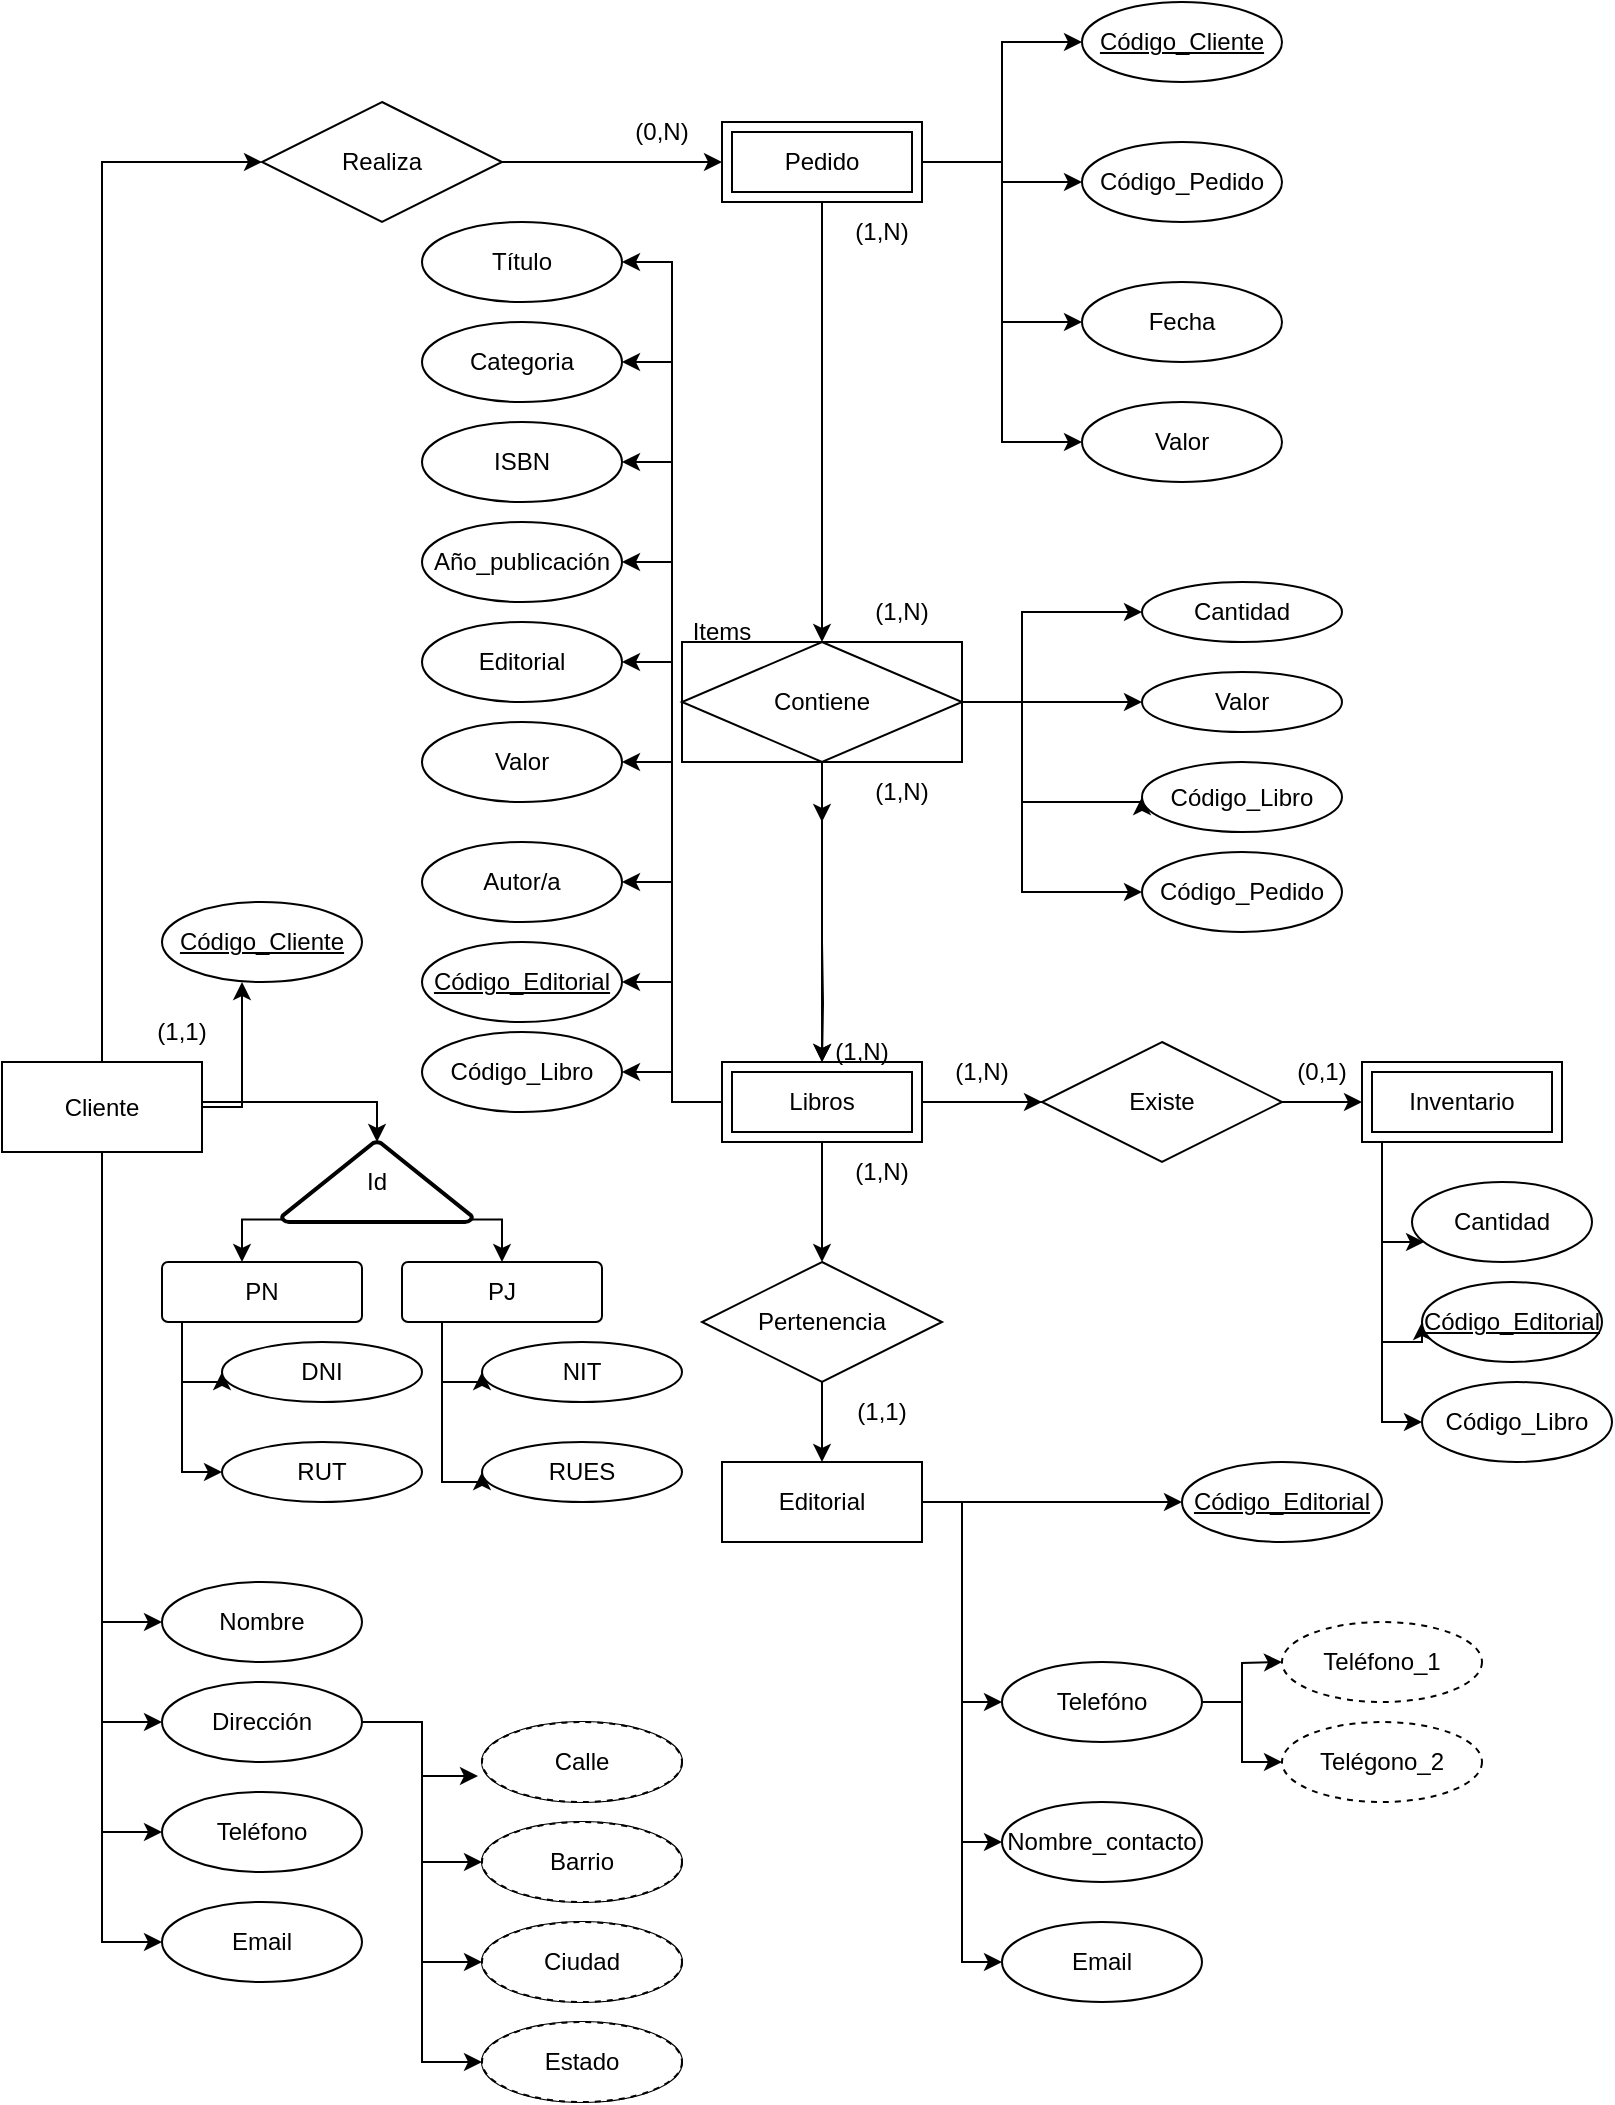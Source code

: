<mxfile version="26.2.14">
  <diagram name="Página-1" id="ceBpaVaIlLMgrFAXWiwR">
    <mxGraphModel dx="872" dy="431" grid="1" gridSize="10" guides="1" tooltips="1" connect="1" arrows="1" fold="1" page="1" pageScale="1" pageWidth="827" pageHeight="1169" math="0" shadow="0">
      <root>
        <mxCell id="0" />
        <mxCell id="1" parent="0" />
        <mxCell id="bDxKb_9HD-UwIdmwbNHL-8" style="edgeStyle=orthogonalEdgeStyle;rounded=0;orthogonalLoop=1;jettySize=auto;html=1;exitX=0.5;exitY=0;exitDx=0;exitDy=0;entryX=0;entryY=0.5;entryDx=0;entryDy=0;" parent="1" source="bDxKb_9HD-UwIdmwbNHL-1" target="bDxKb_9HD-UwIdmwbNHL-7" edge="1">
          <mxGeometry relative="1" as="geometry" />
        </mxCell>
        <mxCell id="KLPqZJbN-oKYMXdkVxuc-2" style="edgeStyle=orthogonalEdgeStyle;rounded=0;orthogonalLoop=1;jettySize=auto;html=1;exitX=0.5;exitY=1;exitDx=0;exitDy=0;entryX=0;entryY=0.5;entryDx=0;entryDy=0;" edge="1" parent="1" source="bDxKb_9HD-UwIdmwbNHL-1" target="KLPqZJbN-oKYMXdkVxuc-1">
          <mxGeometry relative="1" as="geometry" />
        </mxCell>
        <mxCell id="KLPqZJbN-oKYMXdkVxuc-4" style="edgeStyle=orthogonalEdgeStyle;rounded=0;orthogonalLoop=1;jettySize=auto;html=1;exitX=0.5;exitY=1;exitDx=0;exitDy=0;entryX=0;entryY=0.5;entryDx=0;entryDy=0;" edge="1" parent="1" source="bDxKb_9HD-UwIdmwbNHL-1" target="KLPqZJbN-oKYMXdkVxuc-3">
          <mxGeometry relative="1" as="geometry" />
        </mxCell>
        <mxCell id="KLPqZJbN-oKYMXdkVxuc-9" style="edgeStyle=orthogonalEdgeStyle;rounded=0;orthogonalLoop=1;jettySize=auto;html=1;exitX=0.5;exitY=1;exitDx=0;exitDy=0;entryX=0;entryY=0.5;entryDx=0;entryDy=0;" edge="1" parent="1" source="bDxKb_9HD-UwIdmwbNHL-1" target="KLPqZJbN-oKYMXdkVxuc-7">
          <mxGeometry relative="1" as="geometry" />
        </mxCell>
        <mxCell id="KLPqZJbN-oKYMXdkVxuc-10" style="edgeStyle=orthogonalEdgeStyle;rounded=0;orthogonalLoop=1;jettySize=auto;html=1;exitX=0.5;exitY=1;exitDx=0;exitDy=0;entryX=0;entryY=0.5;entryDx=0;entryDy=0;" edge="1" parent="1" source="bDxKb_9HD-UwIdmwbNHL-1" target="KLPqZJbN-oKYMXdkVxuc-8">
          <mxGeometry relative="1" as="geometry" />
        </mxCell>
        <mxCell id="bDxKb_9HD-UwIdmwbNHL-1" value="Cliente" style="whiteSpace=wrap;html=1;align=center;" parent="1" vertex="1">
          <mxGeometry x="20" y="560" width="100" height="45" as="geometry" />
        </mxCell>
        <mxCell id="bDxKb_9HD-UwIdmwbNHL-14" style="edgeStyle=orthogonalEdgeStyle;rounded=0;orthogonalLoop=1;jettySize=auto;html=1;exitX=0.5;exitY=1;exitDx=0;exitDy=0;entryX=0.5;entryY=0;entryDx=0;entryDy=0;" parent="1" source="bDxKb_9HD-UwIdmwbNHL-28" edge="1">
          <mxGeometry relative="1" as="geometry">
            <mxPoint x="430" y="440" as="targetPoint" />
          </mxGeometry>
        </mxCell>
        <mxCell id="KLPqZJbN-oKYMXdkVxuc-39" style="edgeStyle=orthogonalEdgeStyle;rounded=0;orthogonalLoop=1;jettySize=auto;html=1;entryX=0;entryY=0.5;entryDx=0;entryDy=0;" edge="1" parent="1" target="KLPqZJbN-oKYMXdkVxuc-37">
          <mxGeometry relative="1" as="geometry">
            <mxPoint x="510" y="110" as="sourcePoint" />
            <Array as="points">
              <mxPoint x="520" y="110" />
              <mxPoint x="520" y="190" />
            </Array>
          </mxGeometry>
        </mxCell>
        <mxCell id="KLPqZJbN-oKYMXdkVxuc-40" style="edgeStyle=orthogonalEdgeStyle;rounded=0;orthogonalLoop=1;jettySize=auto;html=1;exitX=1;exitY=0.5;exitDx=0;exitDy=0;entryX=0;entryY=0.5;entryDx=0;entryDy=0;" edge="1" parent="1" source="bDxKb_9HD-UwIdmwbNHL-2" target="KLPqZJbN-oKYMXdkVxuc-38">
          <mxGeometry relative="1" as="geometry" />
        </mxCell>
        <mxCell id="KLPqZJbN-oKYMXdkVxuc-82" style="edgeStyle=orthogonalEdgeStyle;rounded=0;orthogonalLoop=1;jettySize=auto;html=1;exitX=1;exitY=0.5;exitDx=0;exitDy=0;entryX=0;entryY=0.5;entryDx=0;entryDy=0;" edge="1" parent="1" source="bDxKb_9HD-UwIdmwbNHL-2" target="KLPqZJbN-oKYMXdkVxuc-81">
          <mxGeometry relative="1" as="geometry">
            <Array as="points">
              <mxPoint x="520" y="110" />
              <mxPoint x="520" y="50" />
            </Array>
          </mxGeometry>
        </mxCell>
        <mxCell id="KLPqZJbN-oKYMXdkVxuc-89" style="edgeStyle=orthogonalEdgeStyle;rounded=0;orthogonalLoop=1;jettySize=auto;html=1;exitX=1;exitY=0.5;exitDx=0;exitDy=0;entryX=0;entryY=0.5;entryDx=0;entryDy=0;" edge="1" parent="1" source="bDxKb_9HD-UwIdmwbNHL-2" target="KLPqZJbN-oKYMXdkVxuc-88">
          <mxGeometry relative="1" as="geometry" />
        </mxCell>
        <mxCell id="bDxKb_9HD-UwIdmwbNHL-2" value="Pedido" style="shape=ext;margin=3;double=1;whiteSpace=wrap;html=1;align=center;" parent="1" vertex="1">
          <mxGeometry x="380" y="90" width="100" height="40" as="geometry" />
        </mxCell>
        <mxCell id="KLPqZJbN-oKYMXdkVxuc-71" style="edgeStyle=orthogonalEdgeStyle;rounded=0;orthogonalLoop=1;jettySize=auto;html=1;exitX=1;exitY=0.5;exitDx=0;exitDy=0;entryX=0;entryY=0.5;entryDx=0;entryDy=0;" edge="1" parent="1" source="bDxKb_9HD-UwIdmwbNHL-3" target="KLPqZJbN-oKYMXdkVxuc-59">
          <mxGeometry relative="1" as="geometry" />
        </mxCell>
        <mxCell id="KLPqZJbN-oKYMXdkVxuc-72" style="edgeStyle=orthogonalEdgeStyle;rounded=0;orthogonalLoop=1;jettySize=auto;html=1;exitX=1;exitY=0.5;exitDx=0;exitDy=0;entryX=0;entryY=0.5;entryDx=0;entryDy=0;" edge="1" parent="1" source="bDxKb_9HD-UwIdmwbNHL-3" target="KLPqZJbN-oKYMXdkVxuc-60">
          <mxGeometry relative="1" as="geometry" />
        </mxCell>
        <mxCell id="KLPqZJbN-oKYMXdkVxuc-73" style="edgeStyle=orthogonalEdgeStyle;rounded=0;orthogonalLoop=1;jettySize=auto;html=1;exitX=1;exitY=0.5;exitDx=0;exitDy=0;entryX=0;entryY=0.5;entryDx=0;entryDy=0;" edge="1" parent="1" source="bDxKb_9HD-UwIdmwbNHL-3" target="KLPqZJbN-oKYMXdkVxuc-61">
          <mxGeometry relative="1" as="geometry" />
        </mxCell>
        <mxCell id="KLPqZJbN-oKYMXdkVxuc-80" style="edgeStyle=orthogonalEdgeStyle;rounded=0;orthogonalLoop=1;jettySize=auto;html=1;exitX=1;exitY=0.5;exitDx=0;exitDy=0;entryX=0;entryY=0.5;entryDx=0;entryDy=0;" edge="1" parent="1" source="bDxKb_9HD-UwIdmwbNHL-3" target="KLPqZJbN-oKYMXdkVxuc-79">
          <mxGeometry relative="1" as="geometry" />
        </mxCell>
        <mxCell id="bDxKb_9HD-UwIdmwbNHL-3" value="Editorial" style="whiteSpace=wrap;html=1;align=center;" parent="1" vertex="1">
          <mxGeometry x="380" y="760" width="100" height="40" as="geometry" />
        </mxCell>
        <mxCell id="bDxKb_9HD-UwIdmwbNHL-19" style="edgeStyle=orthogonalEdgeStyle;rounded=0;orthogonalLoop=1;jettySize=auto;html=1;exitX=0.5;exitY=1;exitDx=0;exitDy=0;entryX=0.5;entryY=0;entryDx=0;entryDy=0;" parent="1" source="bDxKb_9HD-UwIdmwbNHL-4" target="bDxKb_9HD-UwIdmwbNHL-18" edge="1">
          <mxGeometry relative="1" as="geometry" />
        </mxCell>
        <mxCell id="bDxKb_9HD-UwIdmwbNHL-23" style="edgeStyle=orthogonalEdgeStyle;rounded=0;orthogonalLoop=1;jettySize=auto;html=1;exitX=1;exitY=0.5;exitDx=0;exitDy=0;entryX=0;entryY=0.5;entryDx=0;entryDy=0;" parent="1" source="bDxKb_9HD-UwIdmwbNHL-4" target="bDxKb_9HD-UwIdmwbNHL-6" edge="1">
          <mxGeometry relative="1" as="geometry" />
        </mxCell>
        <mxCell id="bDxKb_9HD-UwIdmwbNHL-25" style="edgeStyle=orthogonalEdgeStyle;rounded=0;orthogonalLoop=1;jettySize=auto;html=1;exitX=1;exitY=0.5;exitDx=0;exitDy=0;entryX=0;entryY=0.5;entryDx=0;entryDy=0;" parent="1" source="bDxKb_9HD-UwIdmwbNHL-4" target="bDxKb_9HD-UwIdmwbNHL-24" edge="1">
          <mxGeometry relative="1" as="geometry" />
        </mxCell>
        <mxCell id="KLPqZJbN-oKYMXdkVxuc-52" style="edgeStyle=orthogonalEdgeStyle;rounded=0;orthogonalLoop=1;jettySize=auto;html=1;exitX=0;exitY=0.5;exitDx=0;exitDy=0;entryX=1;entryY=0.5;entryDx=0;entryDy=0;" edge="1" parent="1" source="bDxKb_9HD-UwIdmwbNHL-4" target="KLPqZJbN-oKYMXdkVxuc-43">
          <mxGeometry relative="1" as="geometry" />
        </mxCell>
        <mxCell id="KLPqZJbN-oKYMXdkVxuc-53" style="edgeStyle=orthogonalEdgeStyle;rounded=0;orthogonalLoop=1;jettySize=auto;html=1;exitX=0;exitY=0.5;exitDx=0;exitDy=0;entryX=1;entryY=0.5;entryDx=0;entryDy=0;" edge="1" parent="1" source="bDxKb_9HD-UwIdmwbNHL-4" target="KLPqZJbN-oKYMXdkVxuc-44">
          <mxGeometry relative="1" as="geometry" />
        </mxCell>
        <mxCell id="KLPqZJbN-oKYMXdkVxuc-54" style="edgeStyle=orthogonalEdgeStyle;rounded=0;orthogonalLoop=1;jettySize=auto;html=1;exitX=0;exitY=0.5;exitDx=0;exitDy=0;entryX=1;entryY=0.5;entryDx=0;entryDy=0;" edge="1" parent="1" source="bDxKb_9HD-UwIdmwbNHL-4" target="KLPqZJbN-oKYMXdkVxuc-45">
          <mxGeometry relative="1" as="geometry" />
        </mxCell>
        <mxCell id="KLPqZJbN-oKYMXdkVxuc-55" style="edgeStyle=orthogonalEdgeStyle;rounded=0;orthogonalLoop=1;jettySize=auto;html=1;exitX=0;exitY=0.5;exitDx=0;exitDy=0;entryX=1;entryY=0.5;entryDx=0;entryDy=0;" edge="1" parent="1" source="bDxKb_9HD-UwIdmwbNHL-4" target="KLPqZJbN-oKYMXdkVxuc-46">
          <mxGeometry relative="1" as="geometry" />
        </mxCell>
        <mxCell id="KLPqZJbN-oKYMXdkVxuc-56" style="edgeStyle=orthogonalEdgeStyle;rounded=0;orthogonalLoop=1;jettySize=auto;html=1;exitX=0;exitY=0.5;exitDx=0;exitDy=0;entryX=1;entryY=0.5;entryDx=0;entryDy=0;" edge="1" parent="1" source="bDxKb_9HD-UwIdmwbNHL-4" target="KLPqZJbN-oKYMXdkVxuc-47">
          <mxGeometry relative="1" as="geometry" />
        </mxCell>
        <mxCell id="KLPqZJbN-oKYMXdkVxuc-57" style="edgeStyle=orthogonalEdgeStyle;rounded=0;orthogonalLoop=1;jettySize=auto;html=1;exitX=0;exitY=0.5;exitDx=0;exitDy=0;entryX=1;entryY=0.5;entryDx=0;entryDy=0;" edge="1" parent="1" source="bDxKb_9HD-UwIdmwbNHL-4" target="KLPqZJbN-oKYMXdkVxuc-48">
          <mxGeometry relative="1" as="geometry" />
        </mxCell>
        <mxCell id="KLPqZJbN-oKYMXdkVxuc-58" style="edgeStyle=orthogonalEdgeStyle;rounded=0;orthogonalLoop=1;jettySize=auto;html=1;exitX=0;exitY=0.5;exitDx=0;exitDy=0;entryX=1;entryY=0.5;entryDx=0;entryDy=0;" edge="1" parent="1" source="bDxKb_9HD-UwIdmwbNHL-4" target="KLPqZJbN-oKYMXdkVxuc-49">
          <mxGeometry relative="1" as="geometry" />
        </mxCell>
        <mxCell id="KLPqZJbN-oKYMXdkVxuc-84" style="edgeStyle=orthogonalEdgeStyle;rounded=0;orthogonalLoop=1;jettySize=auto;html=1;exitX=0;exitY=0.5;exitDx=0;exitDy=0;entryX=1;entryY=0.5;entryDx=0;entryDy=0;" edge="1" parent="1" source="bDxKb_9HD-UwIdmwbNHL-4" target="KLPqZJbN-oKYMXdkVxuc-83">
          <mxGeometry relative="1" as="geometry" />
        </mxCell>
        <mxCell id="KLPqZJbN-oKYMXdkVxuc-101" style="edgeStyle=orthogonalEdgeStyle;rounded=0;orthogonalLoop=1;jettySize=auto;html=1;exitX=0;exitY=0.5;exitDx=0;exitDy=0;entryX=1;entryY=0.5;entryDx=0;entryDy=0;" edge="1" parent="1" source="bDxKb_9HD-UwIdmwbNHL-4" target="KLPqZJbN-oKYMXdkVxuc-97">
          <mxGeometry relative="1" as="geometry" />
        </mxCell>
        <mxCell id="bDxKb_9HD-UwIdmwbNHL-4" value="Libros" style="shape=ext;margin=3;double=1;whiteSpace=wrap;html=1;align=center;" parent="1" vertex="1">
          <mxGeometry x="380" y="560" width="100" height="40" as="geometry" />
        </mxCell>
        <mxCell id="KLPqZJbN-oKYMXdkVxuc-42" style="edgeStyle=orthogonalEdgeStyle;rounded=0;orthogonalLoop=1;jettySize=auto;html=1;exitX=0.5;exitY=1;exitDx=0;exitDy=0;" edge="1" parent="1" source="bDxKb_9HD-UwIdmwbNHL-6" target="KLPqZJbN-oKYMXdkVxuc-41">
          <mxGeometry relative="1" as="geometry">
            <Array as="points">
              <mxPoint x="710" y="600" />
              <mxPoint x="710" y="650" />
            </Array>
          </mxGeometry>
        </mxCell>
        <mxCell id="KLPqZJbN-oKYMXdkVxuc-87" style="edgeStyle=orthogonalEdgeStyle;rounded=0;orthogonalLoop=1;jettySize=auto;html=1;exitX=0;exitY=1;exitDx=0;exitDy=0;entryX=0;entryY=0.5;entryDx=0;entryDy=0;" edge="1" parent="1" source="bDxKb_9HD-UwIdmwbNHL-6" target="KLPqZJbN-oKYMXdkVxuc-85">
          <mxGeometry relative="1" as="geometry">
            <Array as="points">
              <mxPoint x="710" y="600" />
              <mxPoint x="710" y="700" />
            </Array>
          </mxGeometry>
        </mxCell>
        <mxCell id="KLPqZJbN-oKYMXdkVxuc-99" style="edgeStyle=orthogonalEdgeStyle;rounded=0;orthogonalLoop=1;jettySize=auto;html=1;exitX=0;exitY=1;exitDx=0;exitDy=0;entryX=0;entryY=0.5;entryDx=0;entryDy=0;" edge="1" parent="1" source="bDxKb_9HD-UwIdmwbNHL-6" target="KLPqZJbN-oKYMXdkVxuc-98">
          <mxGeometry relative="1" as="geometry">
            <Array as="points">
              <mxPoint x="710" y="600" />
              <mxPoint x="710" y="740" />
            </Array>
          </mxGeometry>
        </mxCell>
        <mxCell id="bDxKb_9HD-UwIdmwbNHL-6" value="Inventario" style="shape=ext;margin=3;double=1;whiteSpace=wrap;html=1;align=center;" parent="1" vertex="1">
          <mxGeometry x="700" y="560" width="100" height="40" as="geometry" />
        </mxCell>
        <mxCell id="bDxKb_9HD-UwIdmwbNHL-9" style="edgeStyle=orthogonalEdgeStyle;rounded=0;orthogonalLoop=1;jettySize=auto;html=1;exitX=1;exitY=0.5;exitDx=0;exitDy=0;entryX=0;entryY=0.5;entryDx=0;entryDy=0;" parent="1" source="bDxKb_9HD-UwIdmwbNHL-7" target="bDxKb_9HD-UwIdmwbNHL-2" edge="1">
          <mxGeometry relative="1" as="geometry" />
        </mxCell>
        <mxCell id="bDxKb_9HD-UwIdmwbNHL-7" value="Realiza" style="shape=rhombus;perimeter=rhombusPerimeter;whiteSpace=wrap;html=1;align=center;" parent="1" vertex="1">
          <mxGeometry x="150" y="80" width="120" height="60" as="geometry" />
        </mxCell>
        <mxCell id="bDxKb_9HD-UwIdmwbNHL-11" value="(1,1)" style="text;html=1;align=center;verticalAlign=middle;whiteSpace=wrap;rounded=0;" parent="1" vertex="1">
          <mxGeometry x="80" y="530" width="60" height="30" as="geometry" />
        </mxCell>
        <mxCell id="bDxKb_9HD-UwIdmwbNHL-12" value="(0,N)" style="text;html=1;align=center;verticalAlign=middle;whiteSpace=wrap;rounded=0;" parent="1" vertex="1">
          <mxGeometry x="320" y="80" width="60" height="30" as="geometry" />
        </mxCell>
        <mxCell id="bDxKb_9HD-UwIdmwbNHL-15" style="edgeStyle=orthogonalEdgeStyle;rounded=0;orthogonalLoop=1;jettySize=auto;html=1;exitX=0.5;exitY=1;exitDx=0;exitDy=0;entryX=0.5;entryY=0;entryDx=0;entryDy=0;" parent="1" target="bDxKb_9HD-UwIdmwbNHL-4" edge="1">
          <mxGeometry relative="1" as="geometry">
            <mxPoint x="430" y="530" as="targetPoint" />
            <mxPoint x="430" y="500" as="sourcePoint" />
            <Array as="points" />
          </mxGeometry>
        </mxCell>
        <mxCell id="bDxKb_9HD-UwIdmwbNHL-16" value="(1,N)" style="text;html=1;align=center;verticalAlign=middle;whiteSpace=wrap;rounded=0;" parent="1" vertex="1">
          <mxGeometry x="430" y="130" width="60" height="30" as="geometry" />
        </mxCell>
        <mxCell id="bDxKb_9HD-UwIdmwbNHL-17" value="(1,N)" style="text;html=1;align=center;verticalAlign=middle;whiteSpace=wrap;rounded=0;" parent="1" vertex="1">
          <mxGeometry x="440" y="410" width="60" height="30" as="geometry" />
        </mxCell>
        <mxCell id="bDxKb_9HD-UwIdmwbNHL-20" style="edgeStyle=orthogonalEdgeStyle;rounded=0;orthogonalLoop=1;jettySize=auto;html=1;exitX=0.5;exitY=1;exitDx=0;exitDy=0;entryX=0.5;entryY=0;entryDx=0;entryDy=0;" parent="1" source="bDxKb_9HD-UwIdmwbNHL-18" target="bDxKb_9HD-UwIdmwbNHL-3" edge="1">
          <mxGeometry relative="1" as="geometry" />
        </mxCell>
        <mxCell id="bDxKb_9HD-UwIdmwbNHL-18" value="Pertenencia" style="shape=rhombus;perimeter=rhombusPerimeter;whiteSpace=wrap;html=1;align=center;" parent="1" vertex="1">
          <mxGeometry x="370" y="660" width="120" height="60" as="geometry" />
        </mxCell>
        <mxCell id="bDxKb_9HD-UwIdmwbNHL-21" value="(1,N)" style="text;html=1;align=center;verticalAlign=middle;whiteSpace=wrap;rounded=0;" parent="1" vertex="1">
          <mxGeometry x="430" y="600" width="60" height="30" as="geometry" />
        </mxCell>
        <mxCell id="bDxKb_9HD-UwIdmwbNHL-22" value="(1,1)" style="text;html=1;align=center;verticalAlign=middle;whiteSpace=wrap;rounded=0;" parent="1" vertex="1">
          <mxGeometry x="430" y="720" width="60" height="30" as="geometry" />
        </mxCell>
        <mxCell id="bDxKb_9HD-UwIdmwbNHL-24" value="Existe" style="shape=rhombus;perimeter=rhombusPerimeter;whiteSpace=wrap;html=1;align=center;" parent="1" vertex="1">
          <mxGeometry x="540" y="550" width="120" height="60" as="geometry" />
        </mxCell>
        <mxCell id="bDxKb_9HD-UwIdmwbNHL-26" value="(1,N)" style="text;html=1;align=center;verticalAlign=middle;whiteSpace=wrap;rounded=0;" parent="1" vertex="1">
          <mxGeometry x="480" y="550" width="60" height="30" as="geometry" />
        </mxCell>
        <mxCell id="bDxKb_9HD-UwIdmwbNHL-27" value="(0,1)" style="text;html=1;align=center;verticalAlign=middle;whiteSpace=wrap;rounded=0;" parent="1" vertex="1">
          <mxGeometry x="650" y="550" width="60" height="30" as="geometry" />
        </mxCell>
        <mxCell id="bDxKb_9HD-UwIdmwbNHL-29" value="Items" style="text;html=1;align=center;verticalAlign=middle;whiteSpace=wrap;rounded=0;" parent="1" vertex="1">
          <mxGeometry x="350" y="330" width="60" height="30" as="geometry" />
        </mxCell>
        <mxCell id="bDxKb_9HD-UwIdmwbNHL-30" value="(1,N)" style="text;html=1;align=center;verticalAlign=middle;whiteSpace=wrap;rounded=0;" parent="1" vertex="1">
          <mxGeometry x="440" y="320" width="60" height="30" as="geometry" />
        </mxCell>
        <mxCell id="bDxKb_9HD-UwIdmwbNHL-31" value="(1,N)" style="text;html=1;align=center;verticalAlign=middle;whiteSpace=wrap;rounded=0;" parent="1" vertex="1">
          <mxGeometry x="420" y="540" width="60" height="30" as="geometry" />
        </mxCell>
        <mxCell id="KLPqZJbN-oKYMXdkVxuc-1" value="Nombre" style="ellipse;whiteSpace=wrap;html=1;align=center;" vertex="1" parent="1">
          <mxGeometry x="100" y="820" width="100" height="40" as="geometry" />
        </mxCell>
        <mxCell id="KLPqZJbN-oKYMXdkVxuc-15" style="edgeStyle=orthogonalEdgeStyle;rounded=0;orthogonalLoop=1;jettySize=auto;html=1;exitX=1;exitY=0.5;exitDx=0;exitDy=0;entryX=0;entryY=0.5;entryDx=0;entryDy=0;" edge="1" parent="1" source="KLPqZJbN-oKYMXdkVxuc-3" target="KLPqZJbN-oKYMXdkVxuc-12">
          <mxGeometry relative="1" as="geometry" />
        </mxCell>
        <mxCell id="KLPqZJbN-oKYMXdkVxuc-16" style="edgeStyle=orthogonalEdgeStyle;rounded=0;orthogonalLoop=1;jettySize=auto;html=1;exitX=1;exitY=0.5;exitDx=0;exitDy=0;entryX=0;entryY=0.5;entryDx=0;entryDy=0;" edge="1" parent="1" source="KLPqZJbN-oKYMXdkVxuc-3" target="KLPqZJbN-oKYMXdkVxuc-13">
          <mxGeometry relative="1" as="geometry" />
        </mxCell>
        <mxCell id="KLPqZJbN-oKYMXdkVxuc-18" style="edgeStyle=orthogonalEdgeStyle;rounded=0;orthogonalLoop=1;jettySize=auto;html=1;exitX=1;exitY=0.5;exitDx=0;exitDy=0;entryX=0;entryY=0.5;entryDx=0;entryDy=0;" edge="1" parent="1" source="KLPqZJbN-oKYMXdkVxuc-3" target="KLPqZJbN-oKYMXdkVxuc-17">
          <mxGeometry relative="1" as="geometry" />
        </mxCell>
        <mxCell id="KLPqZJbN-oKYMXdkVxuc-3" value="Dirección" style="ellipse;whiteSpace=wrap;html=1;align=center;" vertex="1" parent="1">
          <mxGeometry x="100" y="870" width="100" height="40" as="geometry" />
        </mxCell>
        <mxCell id="KLPqZJbN-oKYMXdkVxuc-7" value="Teléfono" style="ellipse;whiteSpace=wrap;html=1;align=center;" vertex="1" parent="1">
          <mxGeometry x="100" y="925" width="100" height="40" as="geometry" />
        </mxCell>
        <mxCell id="KLPqZJbN-oKYMXdkVxuc-8" value="Email" style="ellipse;whiteSpace=wrap;html=1;align=center;" vertex="1" parent="1">
          <mxGeometry x="100" y="980" width="100" height="40" as="geometry" />
        </mxCell>
        <mxCell id="KLPqZJbN-oKYMXdkVxuc-11" value="Calle" style="ellipse;whiteSpace=wrap;html=1;align=center;" vertex="1" parent="1">
          <mxGeometry x="260" y="890" width="100" height="40" as="geometry" />
        </mxCell>
        <mxCell id="KLPqZJbN-oKYMXdkVxuc-12" value="Barrio" style="ellipse;whiteSpace=wrap;html=1;align=center;" vertex="1" parent="1">
          <mxGeometry x="260" y="940" width="100" height="40" as="geometry" />
        </mxCell>
        <mxCell id="KLPqZJbN-oKYMXdkVxuc-13" value="Ciudad" style="ellipse;whiteSpace=wrap;html=1;align=center;" vertex="1" parent="1">
          <mxGeometry x="260" y="990" width="100" height="40" as="geometry" />
        </mxCell>
        <mxCell id="KLPqZJbN-oKYMXdkVxuc-14" style="edgeStyle=orthogonalEdgeStyle;rounded=0;orthogonalLoop=1;jettySize=auto;html=1;exitX=1;exitY=0.5;exitDx=0;exitDy=0;entryX=-0.02;entryY=0.675;entryDx=0;entryDy=0;entryPerimeter=0;" edge="1" parent="1" source="KLPqZJbN-oKYMXdkVxuc-3" target="KLPqZJbN-oKYMXdkVxuc-11">
          <mxGeometry relative="1" as="geometry" />
        </mxCell>
        <mxCell id="KLPqZJbN-oKYMXdkVxuc-17" value="Estado" style="ellipse;whiteSpace=wrap;html=1;align=center;" vertex="1" parent="1">
          <mxGeometry x="260" y="1040" width="100" height="40" as="geometry" />
        </mxCell>
        <mxCell id="KLPqZJbN-oKYMXdkVxuc-24" style="edgeStyle=orthogonalEdgeStyle;rounded=0;orthogonalLoop=1;jettySize=auto;html=1;exitX=0.01;exitY=0.97;exitDx=0;exitDy=0;exitPerimeter=0;entryX=0.5;entryY=0;entryDx=0;entryDy=0;" edge="1" parent="1" source="KLPqZJbN-oKYMXdkVxuc-20">
          <mxGeometry relative="1" as="geometry">
            <mxPoint x="140" y="660" as="targetPoint" />
          </mxGeometry>
        </mxCell>
        <mxCell id="KLPqZJbN-oKYMXdkVxuc-25" style="edgeStyle=orthogonalEdgeStyle;rounded=0;orthogonalLoop=1;jettySize=auto;html=1;exitX=0.99;exitY=0.97;exitDx=0;exitDy=0;exitPerimeter=0;entryX=0.5;entryY=0;entryDx=0;entryDy=0;" edge="1" parent="1" source="KLPqZJbN-oKYMXdkVxuc-20" target="KLPqZJbN-oKYMXdkVxuc-23">
          <mxGeometry relative="1" as="geometry" />
        </mxCell>
        <mxCell id="KLPqZJbN-oKYMXdkVxuc-20" value="Id" style="strokeWidth=2;html=1;shape=mxgraph.flowchart.extract_or_measurement;whiteSpace=wrap;" vertex="1" parent="1">
          <mxGeometry x="160" y="600" width="95" height="40" as="geometry" />
        </mxCell>
        <mxCell id="KLPqZJbN-oKYMXdkVxuc-21" style="edgeStyle=orthogonalEdgeStyle;rounded=0;orthogonalLoop=1;jettySize=auto;html=1;exitX=1;exitY=0.5;exitDx=0;exitDy=0;entryX=0.5;entryY=0;entryDx=0;entryDy=0;entryPerimeter=0;" edge="1" parent="1" source="bDxKb_9HD-UwIdmwbNHL-1" target="KLPqZJbN-oKYMXdkVxuc-20">
          <mxGeometry relative="1" as="geometry">
            <Array as="points">
              <mxPoint x="120" y="580" />
              <mxPoint x="208" y="580" />
            </Array>
          </mxGeometry>
        </mxCell>
        <mxCell id="KLPqZJbN-oKYMXdkVxuc-31" style="edgeStyle=orthogonalEdgeStyle;rounded=0;orthogonalLoop=1;jettySize=auto;html=1;entryX=0;entryY=0.5;entryDx=0;entryDy=0;" edge="1" parent="1" target="KLPqZJbN-oKYMXdkVxuc-28">
          <mxGeometry relative="1" as="geometry">
            <mxPoint x="110" y="770" as="targetPoint" />
            <mxPoint x="110" y="720" as="sourcePoint" />
            <Array as="points">
              <mxPoint x="110" y="690" />
              <mxPoint x="110" y="770" />
            </Array>
          </mxGeometry>
        </mxCell>
        <mxCell id="KLPqZJbN-oKYMXdkVxuc-32" style="edgeStyle=orthogonalEdgeStyle;rounded=0;orthogonalLoop=1;jettySize=auto;html=1;exitX=0;exitY=0.75;exitDx=0;exitDy=0;entryX=0;entryY=0.5;entryDx=0;entryDy=0;" edge="1" parent="1" source="KLPqZJbN-oKYMXdkVxuc-22" target="KLPqZJbN-oKYMXdkVxuc-27">
          <mxGeometry relative="1" as="geometry">
            <Array as="points">
              <mxPoint x="110" y="683" />
              <mxPoint x="110" y="720" />
            </Array>
          </mxGeometry>
        </mxCell>
        <mxCell id="KLPqZJbN-oKYMXdkVxuc-22" value="PN" style="rounded=1;arcSize=10;whiteSpace=wrap;html=1;align=center;" vertex="1" parent="1">
          <mxGeometry x="100" y="660" width="100" height="30" as="geometry" />
        </mxCell>
        <mxCell id="KLPqZJbN-oKYMXdkVxuc-33" style="edgeStyle=orthogonalEdgeStyle;rounded=0;orthogonalLoop=1;jettySize=auto;html=1;exitX=0.25;exitY=1;exitDx=0;exitDy=0;entryX=0;entryY=0.5;entryDx=0;entryDy=0;" edge="1" parent="1" source="KLPqZJbN-oKYMXdkVxuc-23" target="KLPqZJbN-oKYMXdkVxuc-30">
          <mxGeometry relative="1" as="geometry">
            <Array as="points">
              <mxPoint x="240" y="690" />
              <mxPoint x="240" y="770" />
            </Array>
          </mxGeometry>
        </mxCell>
        <mxCell id="KLPqZJbN-oKYMXdkVxuc-34" style="edgeStyle=orthogonalEdgeStyle;rounded=0;orthogonalLoop=1;jettySize=auto;html=1;exitX=0.25;exitY=1;exitDx=0;exitDy=0;entryX=0;entryY=0.5;entryDx=0;entryDy=0;" edge="1" parent="1" source="KLPqZJbN-oKYMXdkVxuc-23" target="KLPqZJbN-oKYMXdkVxuc-29">
          <mxGeometry relative="1" as="geometry">
            <Array as="points">
              <mxPoint x="240" y="690" />
              <mxPoint x="240" y="720" />
            </Array>
          </mxGeometry>
        </mxCell>
        <mxCell id="KLPqZJbN-oKYMXdkVxuc-23" value="PJ" style="rounded=1;arcSize=10;whiteSpace=wrap;html=1;align=center;" vertex="1" parent="1">
          <mxGeometry x="220" y="660" width="100" height="30" as="geometry" />
        </mxCell>
        <mxCell id="KLPqZJbN-oKYMXdkVxuc-27" value="DNI" style="ellipse;whiteSpace=wrap;html=1;align=center;" vertex="1" parent="1">
          <mxGeometry x="130" y="700" width="100" height="30" as="geometry" />
        </mxCell>
        <mxCell id="KLPqZJbN-oKYMXdkVxuc-28" value="RUT" style="ellipse;whiteSpace=wrap;html=1;align=center;" vertex="1" parent="1">
          <mxGeometry x="130" y="750" width="100" height="30" as="geometry" />
        </mxCell>
        <mxCell id="KLPqZJbN-oKYMXdkVxuc-29" value="NIT" style="ellipse;whiteSpace=wrap;html=1;align=center;" vertex="1" parent="1">
          <mxGeometry x="260" y="700" width="100" height="30" as="geometry" />
        </mxCell>
        <mxCell id="KLPqZJbN-oKYMXdkVxuc-30" value="RUES" style="ellipse;whiteSpace=wrap;html=1;align=center;" vertex="1" parent="1">
          <mxGeometry x="260" y="750" width="100" height="30" as="geometry" />
        </mxCell>
        <mxCell id="KLPqZJbN-oKYMXdkVxuc-37" value="Fecha" style="ellipse;whiteSpace=wrap;html=1;align=center;" vertex="1" parent="1">
          <mxGeometry x="560" y="170" width="100" height="40" as="geometry" />
        </mxCell>
        <mxCell id="KLPqZJbN-oKYMXdkVxuc-38" value="Valor" style="ellipse;whiteSpace=wrap;html=1;align=center;" vertex="1" parent="1">
          <mxGeometry x="560" y="230" width="100" height="40" as="geometry" />
        </mxCell>
        <mxCell id="KLPqZJbN-oKYMXdkVxuc-41" value="Cantidad" style="ellipse;whiteSpace=wrap;html=1;align=center;" vertex="1" parent="1">
          <mxGeometry x="725" y="620" width="90" height="40" as="geometry" />
        </mxCell>
        <mxCell id="KLPqZJbN-oKYMXdkVxuc-43" value="Título" style="ellipse;whiteSpace=wrap;html=1;align=center;" vertex="1" parent="1">
          <mxGeometry x="230" y="140" width="100" height="40" as="geometry" />
        </mxCell>
        <mxCell id="KLPqZJbN-oKYMXdkVxuc-44" value="Categoria" style="ellipse;whiteSpace=wrap;html=1;align=center;" vertex="1" parent="1">
          <mxGeometry x="230" y="190" width="100" height="40" as="geometry" />
        </mxCell>
        <mxCell id="KLPqZJbN-oKYMXdkVxuc-45" value="ISBN" style="ellipse;whiteSpace=wrap;html=1;align=center;" vertex="1" parent="1">
          <mxGeometry x="230" y="240" width="100" height="40" as="geometry" />
        </mxCell>
        <mxCell id="KLPqZJbN-oKYMXdkVxuc-50" style="edgeStyle=orthogonalEdgeStyle;rounded=0;orthogonalLoop=1;jettySize=auto;html=1;exitX=0.5;exitY=0;exitDx=0;exitDy=0;" edge="1" parent="1" source="KLPqZJbN-oKYMXdkVxuc-46">
          <mxGeometry relative="1" as="geometry">
            <mxPoint x="280" y="290" as="targetPoint" />
          </mxGeometry>
        </mxCell>
        <mxCell id="KLPqZJbN-oKYMXdkVxuc-46" value="Año_publicación" style="ellipse;whiteSpace=wrap;html=1;align=center;" vertex="1" parent="1">
          <mxGeometry x="230" y="290" width="100" height="40" as="geometry" />
        </mxCell>
        <mxCell id="KLPqZJbN-oKYMXdkVxuc-47" value="Editorial" style="ellipse;whiteSpace=wrap;html=1;align=center;" vertex="1" parent="1">
          <mxGeometry x="230" y="340" width="100" height="40" as="geometry" />
        </mxCell>
        <mxCell id="KLPqZJbN-oKYMXdkVxuc-48" value="Valor" style="ellipse;whiteSpace=wrap;html=1;align=center;" vertex="1" parent="1">
          <mxGeometry x="230" y="390" width="100" height="40" as="geometry" />
        </mxCell>
        <mxCell id="KLPqZJbN-oKYMXdkVxuc-49" value="Autor/a" style="ellipse;whiteSpace=wrap;html=1;align=center;" vertex="1" parent="1">
          <mxGeometry x="230" y="450" width="100" height="40" as="geometry" />
        </mxCell>
        <mxCell id="KLPqZJbN-oKYMXdkVxuc-74" style="edgeStyle=orthogonalEdgeStyle;rounded=0;orthogonalLoop=1;jettySize=auto;html=1;exitX=1;exitY=0.5;exitDx=0;exitDy=0;entryX=0;entryY=0.5;entryDx=0;entryDy=0;" edge="1" parent="1" source="KLPqZJbN-oKYMXdkVxuc-59">
          <mxGeometry relative="1" as="geometry">
            <mxPoint x="660" y="860" as="targetPoint" />
          </mxGeometry>
        </mxCell>
        <mxCell id="KLPqZJbN-oKYMXdkVxuc-59" value="Telefóno" style="ellipse;whiteSpace=wrap;html=1;align=center;" vertex="1" parent="1">
          <mxGeometry x="520" y="860" width="100" height="40" as="geometry" />
        </mxCell>
        <mxCell id="KLPqZJbN-oKYMXdkVxuc-60" value="Nombre_contacto" style="ellipse;whiteSpace=wrap;html=1;align=center;" vertex="1" parent="1">
          <mxGeometry x="520" y="930" width="100" height="40" as="geometry" />
        </mxCell>
        <mxCell id="KLPqZJbN-oKYMXdkVxuc-61" value="Email" style="ellipse;whiteSpace=wrap;html=1;align=center;" vertex="1" parent="1">
          <mxGeometry x="520" y="990" width="100" height="40" as="geometry" />
        </mxCell>
        <mxCell id="KLPqZJbN-oKYMXdkVxuc-62" value="Teléfono_1" style="ellipse;whiteSpace=wrap;html=1;align=center;dashed=1;" vertex="1" parent="1">
          <mxGeometry x="660" y="840" width="100" height="40" as="geometry" />
        </mxCell>
        <mxCell id="KLPqZJbN-oKYMXdkVxuc-63" value="Telégono_2" style="ellipse;whiteSpace=wrap;html=1;align=center;dashed=1;" vertex="1" parent="1">
          <mxGeometry x="660" y="890" width="100" height="40" as="geometry" />
        </mxCell>
        <mxCell id="KLPqZJbN-oKYMXdkVxuc-64" value="Calle" style="ellipse;whiteSpace=wrap;html=1;align=center;dashed=1;" vertex="1" parent="1">
          <mxGeometry x="260" y="890" width="100" height="40" as="geometry" />
        </mxCell>
        <mxCell id="KLPqZJbN-oKYMXdkVxuc-65" value="Barrio" style="ellipse;whiteSpace=wrap;html=1;align=center;dashed=1;" vertex="1" parent="1">
          <mxGeometry x="260" y="940" width="100" height="40" as="geometry" />
        </mxCell>
        <mxCell id="KLPqZJbN-oKYMXdkVxuc-66" value="Ciudad" style="ellipse;whiteSpace=wrap;html=1;align=center;dashed=1;" vertex="1" parent="1">
          <mxGeometry x="260" y="990" width="100" height="40" as="geometry" />
        </mxCell>
        <mxCell id="KLPqZJbN-oKYMXdkVxuc-67" value="Estado" style="ellipse;whiteSpace=wrap;html=1;align=center;dashed=1;" vertex="1" parent="1">
          <mxGeometry x="260" y="1040" width="100" height="40" as="geometry" />
        </mxCell>
        <mxCell id="KLPqZJbN-oKYMXdkVxuc-75" style="edgeStyle=orthogonalEdgeStyle;rounded=0;orthogonalLoop=1;jettySize=auto;html=1;exitX=1;exitY=0.5;exitDx=0;exitDy=0;entryX=0;entryY=0.5;entryDx=0;entryDy=0;" edge="1" parent="1" source="KLPqZJbN-oKYMXdkVxuc-59" target="KLPqZJbN-oKYMXdkVxuc-63">
          <mxGeometry relative="1" as="geometry" />
        </mxCell>
        <mxCell id="KLPqZJbN-oKYMXdkVxuc-76" value="Código_Cliente" style="ellipse;whiteSpace=wrap;html=1;align=center;fontStyle=4;" vertex="1" parent="1">
          <mxGeometry x="100" y="480" width="100" height="40" as="geometry" />
        </mxCell>
        <mxCell id="KLPqZJbN-oKYMXdkVxuc-77" style="edgeStyle=orthogonalEdgeStyle;rounded=0;orthogonalLoop=1;jettySize=auto;html=1;exitX=1;exitY=0.5;exitDx=0;exitDy=0;entryX=0.4;entryY=1;entryDx=0;entryDy=0;entryPerimeter=0;" edge="1" parent="1" source="bDxKb_9HD-UwIdmwbNHL-1" target="KLPqZJbN-oKYMXdkVxuc-76">
          <mxGeometry relative="1" as="geometry" />
        </mxCell>
        <mxCell id="KLPqZJbN-oKYMXdkVxuc-79" value="Código_Editorial" style="ellipse;whiteSpace=wrap;html=1;align=center;fontStyle=4;" vertex="1" parent="1">
          <mxGeometry x="610" y="760" width="100" height="40" as="geometry" />
        </mxCell>
        <mxCell id="KLPqZJbN-oKYMXdkVxuc-81" value="Código_Cliente" style="ellipse;whiteSpace=wrap;html=1;align=center;fontStyle=4;" vertex="1" parent="1">
          <mxGeometry x="560" y="30" width="100" height="40" as="geometry" />
        </mxCell>
        <mxCell id="KLPqZJbN-oKYMXdkVxuc-83" value="Código_Editorial" style="ellipse;whiteSpace=wrap;html=1;align=center;fontStyle=4;" vertex="1" parent="1">
          <mxGeometry x="230" y="500" width="100" height="40" as="geometry" />
        </mxCell>
        <mxCell id="KLPqZJbN-oKYMXdkVxuc-85" value="Código_Editorial" style="ellipse;whiteSpace=wrap;html=1;align=center;fontStyle=4;" vertex="1" parent="1">
          <mxGeometry x="730" y="670" width="90" height="40" as="geometry" />
        </mxCell>
        <mxCell id="KLPqZJbN-oKYMXdkVxuc-88" value="Código_Pedido" style="ellipse;whiteSpace=wrap;html=1;align=center;" vertex="1" parent="1">
          <mxGeometry x="560" y="100" width="100" height="40" as="geometry" />
        </mxCell>
        <mxCell id="KLPqZJbN-oKYMXdkVxuc-91" value="" style="edgeStyle=orthogonalEdgeStyle;rounded=0;orthogonalLoop=1;jettySize=auto;html=1;exitX=0.5;exitY=1;exitDx=0;exitDy=0;entryX=0.5;entryY=0;entryDx=0;entryDy=0;" edge="1" parent="1" source="bDxKb_9HD-UwIdmwbNHL-2" target="bDxKb_9HD-UwIdmwbNHL-28">
          <mxGeometry relative="1" as="geometry">
            <mxPoint x="430" y="440" as="targetPoint" />
            <mxPoint x="430" y="130" as="sourcePoint" />
          </mxGeometry>
        </mxCell>
        <mxCell id="KLPqZJbN-oKYMXdkVxuc-95" style="edgeStyle=orthogonalEdgeStyle;rounded=0;orthogonalLoop=1;jettySize=auto;html=1;exitX=1;exitY=0.5;exitDx=0;exitDy=0;entryX=0;entryY=0.5;entryDx=0;entryDy=0;" edge="1" parent="1" source="bDxKb_9HD-UwIdmwbNHL-28" target="KLPqZJbN-oKYMXdkVxuc-93">
          <mxGeometry relative="1" as="geometry">
            <mxPoint x="560" y="360" as="targetPoint" />
            <Array as="points">
              <mxPoint x="530" y="380" />
              <mxPoint x="530" y="335" />
            </Array>
          </mxGeometry>
        </mxCell>
        <mxCell id="KLPqZJbN-oKYMXdkVxuc-96" style="edgeStyle=orthogonalEdgeStyle;rounded=0;orthogonalLoop=1;jettySize=auto;html=1;exitX=1;exitY=0.5;exitDx=0;exitDy=0;entryX=0;entryY=0.5;entryDx=0;entryDy=0;" edge="1" parent="1" source="bDxKb_9HD-UwIdmwbNHL-28" target="KLPqZJbN-oKYMXdkVxuc-94">
          <mxGeometry relative="1" as="geometry">
            <mxPoint x="570" y="410" as="targetPoint" />
            <Array as="points">
              <mxPoint x="560" y="380" />
              <mxPoint x="560" y="380" />
            </Array>
          </mxGeometry>
        </mxCell>
        <mxCell id="KLPqZJbN-oKYMXdkVxuc-104" style="edgeStyle=orthogonalEdgeStyle;rounded=0;orthogonalLoop=1;jettySize=auto;html=1;exitX=1;exitY=0.5;exitDx=0;exitDy=0;entryX=0;entryY=0.5;entryDx=0;entryDy=0;" edge="1" parent="1" source="bDxKb_9HD-UwIdmwbNHL-28" target="KLPqZJbN-oKYMXdkVxuc-102">
          <mxGeometry relative="1" as="geometry">
            <Array as="points">
              <mxPoint x="530" y="380" />
              <mxPoint x="530" y="430" />
            </Array>
          </mxGeometry>
        </mxCell>
        <mxCell id="KLPqZJbN-oKYMXdkVxuc-105" style="edgeStyle=orthogonalEdgeStyle;rounded=0;orthogonalLoop=1;jettySize=auto;html=1;exitX=1;exitY=0.5;exitDx=0;exitDy=0;entryX=0;entryY=0.5;entryDx=0;entryDy=0;" edge="1" parent="1" source="bDxKb_9HD-UwIdmwbNHL-28" target="KLPqZJbN-oKYMXdkVxuc-103">
          <mxGeometry relative="1" as="geometry">
            <Array as="points">
              <mxPoint x="530" y="380" />
              <mxPoint x="530" y="475" />
            </Array>
          </mxGeometry>
        </mxCell>
        <mxCell id="bDxKb_9HD-UwIdmwbNHL-28" value="Contiene" style="shape=associativeEntity;whiteSpace=wrap;html=1;align=center;" parent="1" vertex="1">
          <mxGeometry x="360" y="350" width="140" height="60" as="geometry" />
        </mxCell>
        <mxCell id="KLPqZJbN-oKYMXdkVxuc-92" style="edgeStyle=orthogonalEdgeStyle;rounded=0;orthogonalLoop=1;jettySize=auto;html=1;exitX=0.5;exitY=1;exitDx=0;exitDy=0;entryX=0.167;entryY=0.667;entryDx=0;entryDy=0;entryPerimeter=0;" edge="1" parent="1" source="bDxKb_9HD-UwIdmwbNHL-28" target="bDxKb_9HD-UwIdmwbNHL-31">
          <mxGeometry relative="1" as="geometry" />
        </mxCell>
        <mxCell id="KLPqZJbN-oKYMXdkVxuc-93" value="Cantidad" style="ellipse;whiteSpace=wrap;html=1;align=center;" vertex="1" parent="1">
          <mxGeometry x="590" y="320" width="100" height="30" as="geometry" />
        </mxCell>
        <mxCell id="KLPqZJbN-oKYMXdkVxuc-94" value="Valor" style="ellipse;whiteSpace=wrap;html=1;align=center;" vertex="1" parent="1">
          <mxGeometry x="590" y="365" width="100" height="30" as="geometry" />
        </mxCell>
        <mxCell id="KLPqZJbN-oKYMXdkVxuc-97" value="Código_Libro" style="ellipse;whiteSpace=wrap;html=1;align=center;" vertex="1" parent="1">
          <mxGeometry x="230" y="545" width="100" height="40" as="geometry" />
        </mxCell>
        <mxCell id="KLPqZJbN-oKYMXdkVxuc-98" value="Código_Libro" style="ellipse;whiteSpace=wrap;html=1;align=center;" vertex="1" parent="1">
          <mxGeometry x="730" y="720" width="95" height="40" as="geometry" />
        </mxCell>
        <mxCell id="KLPqZJbN-oKYMXdkVxuc-102" value="Código_Libro" style="ellipse;whiteSpace=wrap;html=1;align=center;" vertex="1" parent="1">
          <mxGeometry x="590" y="410" width="100" height="35" as="geometry" />
        </mxCell>
        <mxCell id="KLPqZJbN-oKYMXdkVxuc-103" value="Código_Pedido" style="ellipse;whiteSpace=wrap;html=1;align=center;" vertex="1" parent="1">
          <mxGeometry x="590" y="455" width="100" height="40" as="geometry" />
        </mxCell>
      </root>
    </mxGraphModel>
  </diagram>
</mxfile>
